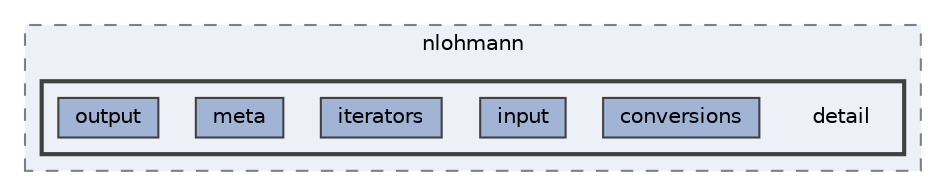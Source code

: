 digraph "/home/ale/sparse-matrix/json/include/nlohmann/detail"
{
 // LATEX_PDF_SIZE
  bgcolor="transparent";
  edge [fontname=Helvetica,fontsize=10,labelfontname=Helvetica,labelfontsize=10];
  node [fontname=Helvetica,fontsize=10,shape=box,height=0.2,width=0.4];
  compound=true
  subgraph clusterdir_0b92a977e6375669fb6e91d91d3c3dfe {
    graph [ bgcolor="#edf0f7", pencolor="grey50", label="nlohmann", fontname=Helvetica,fontsize=10 style="filled,dashed", URL="dir_0b92a977e6375669fb6e91d91d3c3dfe.html",tooltip=""]
  subgraph clusterdir_7ae8f27d4a14f13abfe4fc5ed81e8cc5 {
    graph [ bgcolor="#edf0f7", pencolor="grey25", label="", fontname=Helvetica,fontsize=10 style="filled,bold", URL="dir_7ae8f27d4a14f13abfe4fc5ed81e8cc5.html",tooltip=""]
    dir_7ae8f27d4a14f13abfe4fc5ed81e8cc5 [shape=plaintext, label="detail"];
  dir_3c642641b40b603456ae236f93690860 [label="conversions", fillcolor="#a2b4d6", color="grey25", style="filled", URL="dir_3c642641b40b603456ae236f93690860.html",tooltip=""];
  dir_043c841c1ebd08089ae4b426f0e3f51f [label="input", fillcolor="#a2b4d6", color="grey25", style="filled", URL="dir_043c841c1ebd08089ae4b426f0e3f51f.html",tooltip=""];
  dir_916834285b159f57359c058e2ed5ac5d [label="iterators", fillcolor="#a2b4d6", color="grey25", style="filled", URL="dir_916834285b159f57359c058e2ed5ac5d.html",tooltip=""];
  dir_2f997c56003d44643cc4fb1ef3dd29c3 [label="meta", fillcolor="#a2b4d6", color="grey25", style="filled", URL="dir_2f997c56003d44643cc4fb1ef3dd29c3.html",tooltip=""];
  dir_202971a2b66f517972752a7c291c14cf [label="output", fillcolor="#a2b4d6", color="grey25", style="filled", URL="dir_202971a2b66f517972752a7c291c14cf.html",tooltip=""];
  }
  }
}
